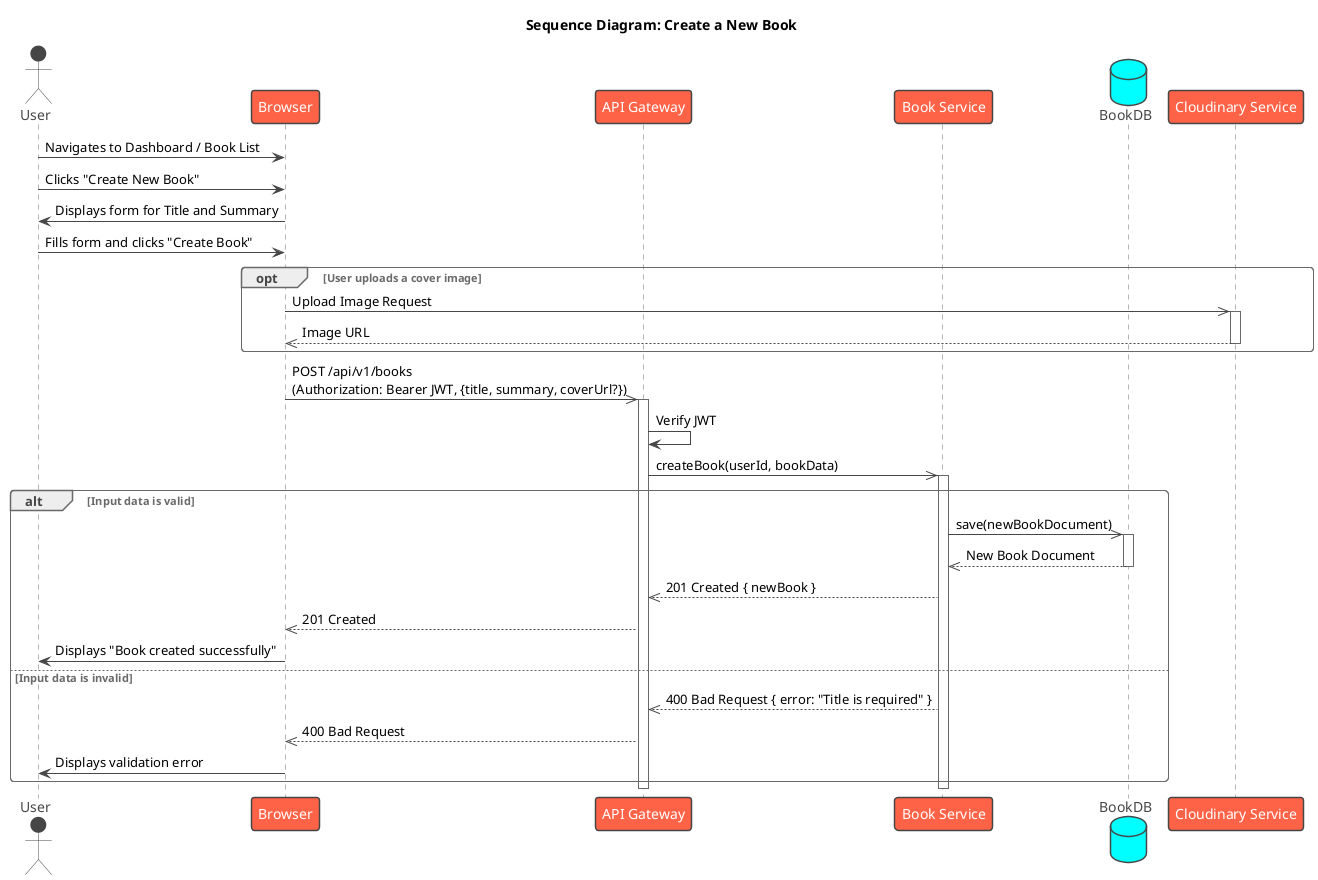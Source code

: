 @startuml
!theme vibrant

title Sequence Diagram: Create a New Book

actor "User"
participant "Browser"
participant "API Gateway" as Gateway
participant "Book Service" as BookService
database "BookDB"
participant "Cloudinary Service" as Cloudinary

User -> Browser : Navigates to Dashboard / Book List
' ... initial book list is loaded ...

User -> Browser : Clicks "Create New Book"
Browser -> User : Displays form for Title and Summary

User -> Browser : Fills form and clicks "Create Book"

opt User uploads a cover image
    Browser ->> Cloudinary : Upload Image Request
    activate Cloudinary
    Cloudinary -->> Browser : Image URL
    deactivate Cloudinary
end

Browser ->> Gateway : POST /api/v1/books\n(Authorization: Bearer JWT, {title, summary, coverUrl?})
activate Gateway
Gateway -> Gateway : Verify JWT
Gateway ->> BookService : createBook(userId, bookData)
activate BookService

alt Input data is valid
    BookService ->> BookDB : save(newBookDocument)
    activate BookDB
    BookDB -->> BookService : New Book Document
    deactivate BookDB
    BookService -->> Gateway : 201 Created { newBook }
    Gateway -->> Browser : 201 Created
    Browser -> User : Displays "Book created successfully"
else Input data is invalid
    BookService -->> Gateway : 400 Bad Request { error: "Title is required" }
    Gateway -->> Browser : 400 Bad Request
    Browser -> User : Displays validation error
end
deactivate BookService
deactivate Gateway

@enduml
